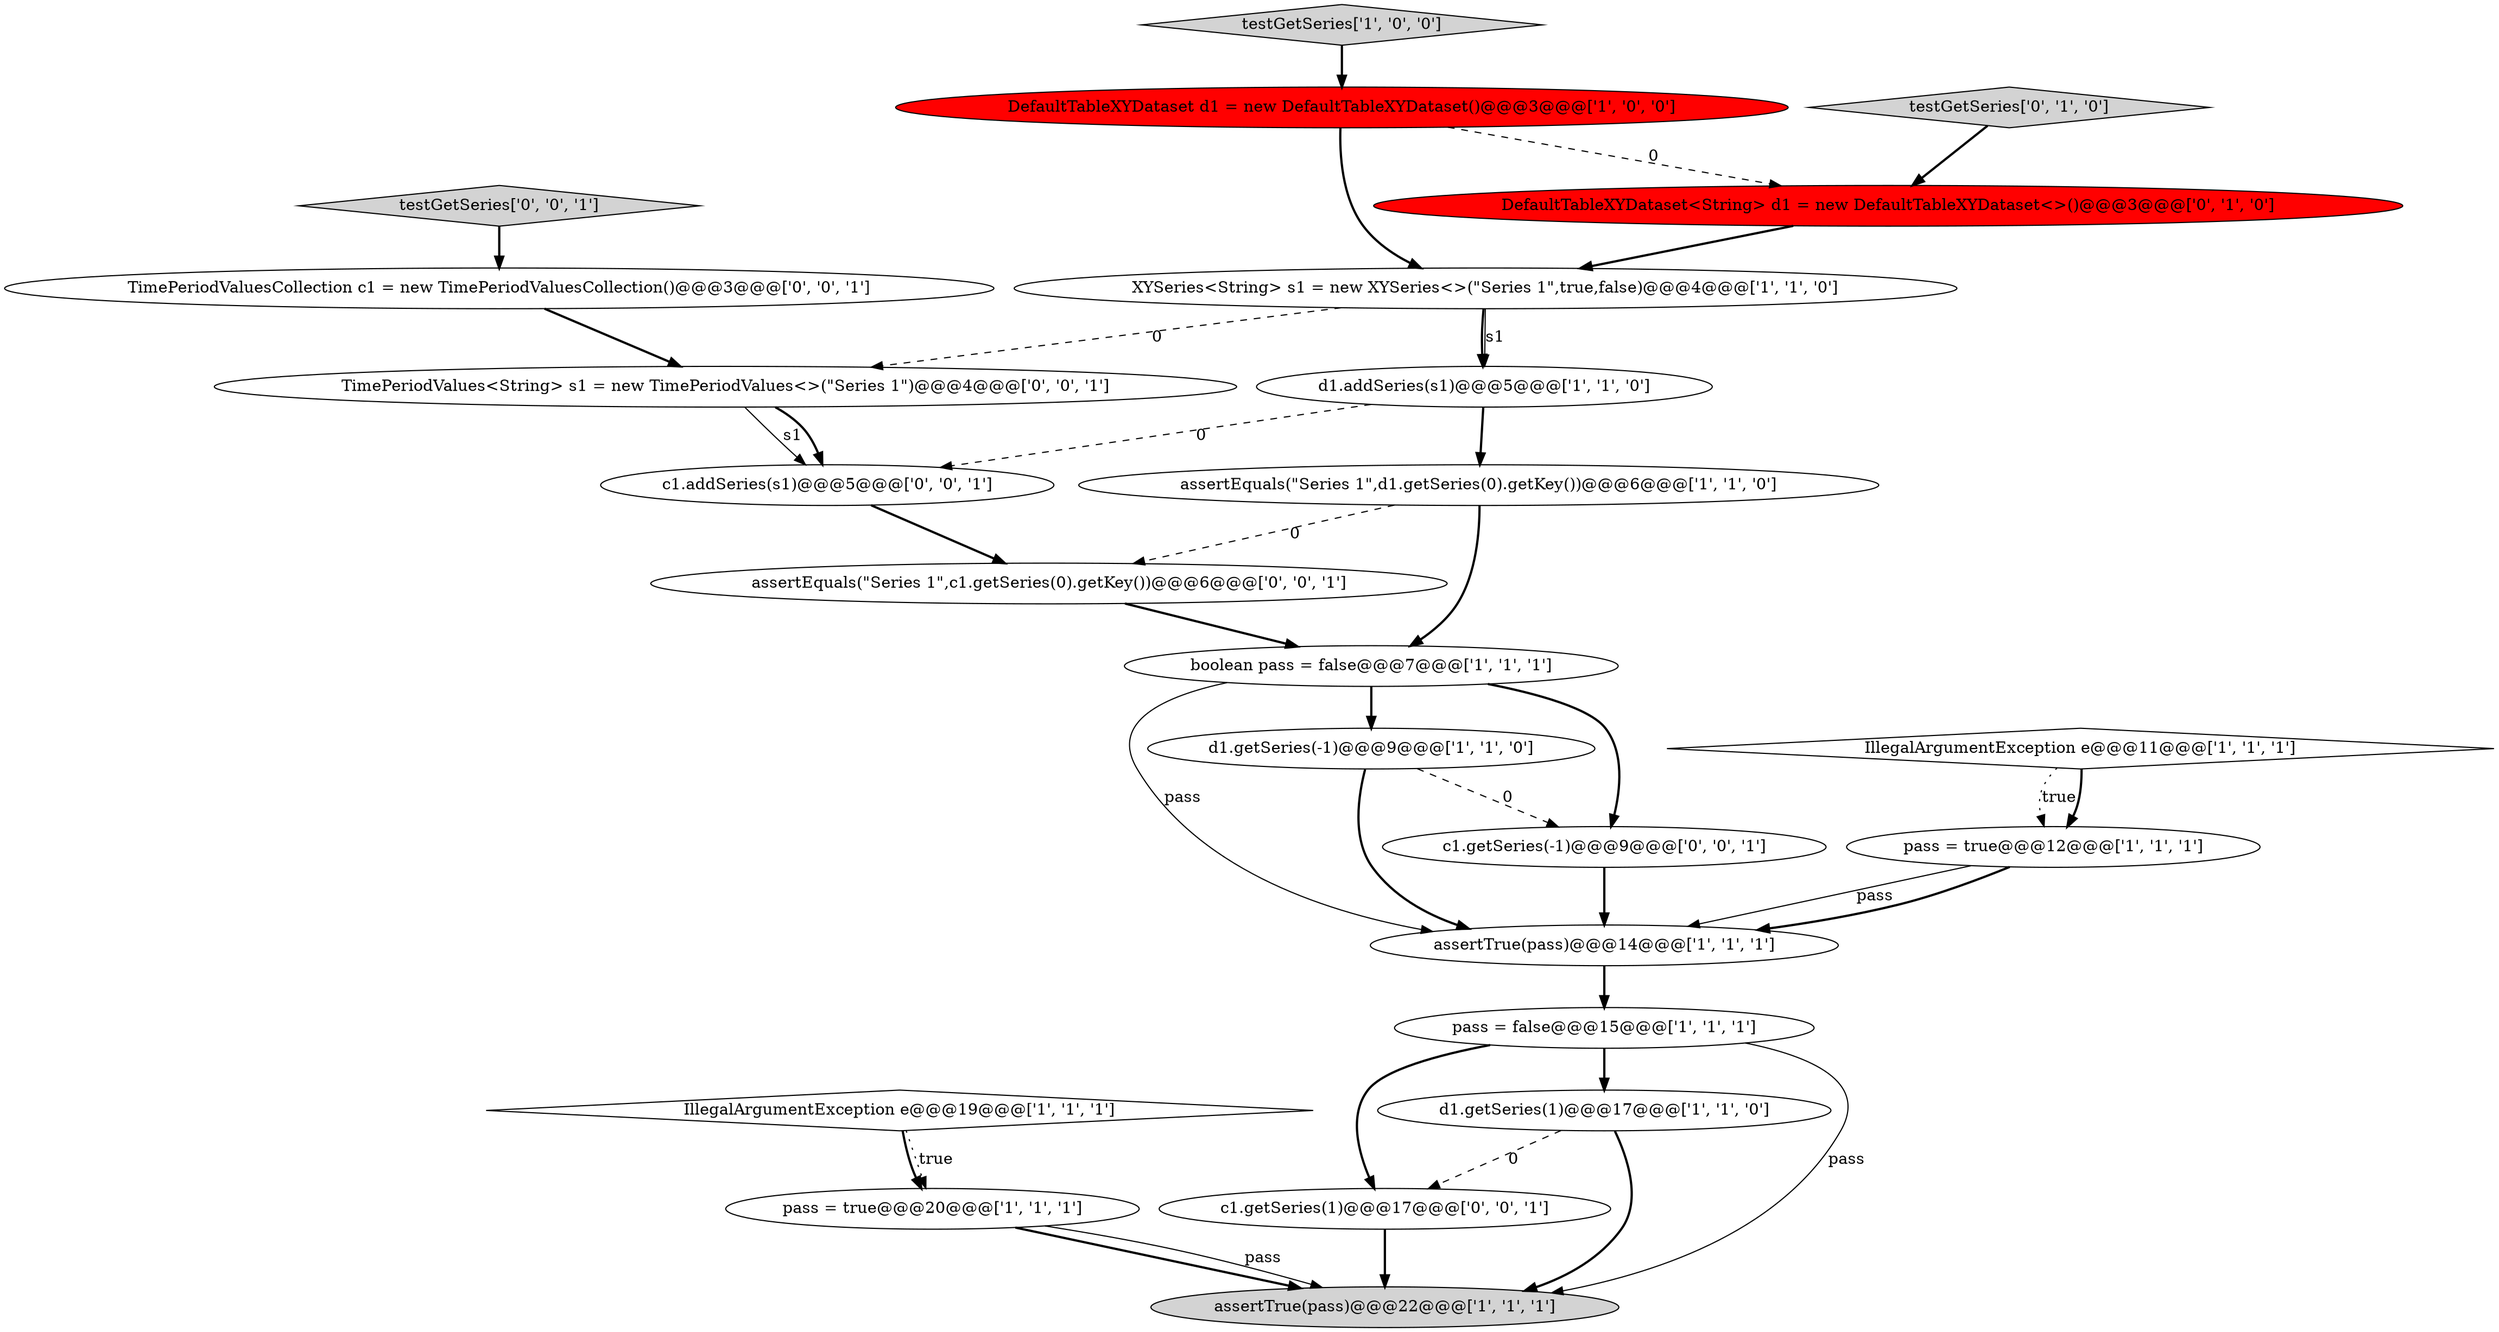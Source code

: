 digraph {
5 [style = filled, label = "assertTrue(pass)@@@14@@@['1', '1', '1']", fillcolor = white, shape = ellipse image = "AAA0AAABBB1BBB"];
7 [style = filled, label = "d1.getSeries(-1)@@@9@@@['1', '1', '0']", fillcolor = white, shape = ellipse image = "AAA0AAABBB1BBB"];
23 [style = filled, label = "assertEquals(\"Series 1\",c1.getSeries(0).getKey())@@@6@@@['0', '0', '1']", fillcolor = white, shape = ellipse image = "AAA0AAABBB3BBB"];
19 [style = filled, label = "testGetSeries['0', '0', '1']", fillcolor = lightgray, shape = diamond image = "AAA0AAABBB3BBB"];
22 [style = filled, label = "c1.getSeries(1)@@@17@@@['0', '0', '1']", fillcolor = white, shape = ellipse image = "AAA0AAABBB3BBB"];
20 [style = filled, label = "TimePeriodValuesCollection c1 = new TimePeriodValuesCollection()@@@3@@@['0', '0', '1']", fillcolor = white, shape = ellipse image = "AAA0AAABBB3BBB"];
4 [style = filled, label = "pass = true@@@12@@@['1', '1', '1']", fillcolor = white, shape = ellipse image = "AAA0AAABBB1BBB"];
6 [style = filled, label = "IllegalArgumentException e@@@19@@@['1', '1', '1']", fillcolor = white, shape = diamond image = "AAA0AAABBB1BBB"];
1 [style = filled, label = "boolean pass = false@@@7@@@['1', '1', '1']", fillcolor = white, shape = ellipse image = "AAA0AAABBB1BBB"];
10 [style = filled, label = "d1.getSeries(1)@@@17@@@['1', '1', '0']", fillcolor = white, shape = ellipse image = "AAA0AAABBB1BBB"];
12 [style = filled, label = "XYSeries<String> s1 = new XYSeries<>(\"Series 1\",true,false)@@@4@@@['1', '1', '0']", fillcolor = white, shape = ellipse image = "AAA0AAABBB1BBB"];
18 [style = filled, label = "c1.getSeries(-1)@@@9@@@['0', '0', '1']", fillcolor = white, shape = ellipse image = "AAA0AAABBB3BBB"];
13 [style = filled, label = "testGetSeries['1', '0', '0']", fillcolor = lightgray, shape = diamond image = "AAA0AAABBB1BBB"];
14 [style = filled, label = "assertEquals(\"Series 1\",d1.getSeries(0).getKey())@@@6@@@['1', '1', '0']", fillcolor = white, shape = ellipse image = "AAA0AAABBB1BBB"];
16 [style = filled, label = "DefaultTableXYDataset<String> d1 = new DefaultTableXYDataset<>()@@@3@@@['0', '1', '0']", fillcolor = red, shape = ellipse image = "AAA1AAABBB2BBB"];
2 [style = filled, label = "assertTrue(pass)@@@22@@@['1', '1', '1']", fillcolor = lightgray, shape = ellipse image = "AAA0AAABBB1BBB"];
3 [style = filled, label = "pass = true@@@20@@@['1', '1', '1']", fillcolor = white, shape = ellipse image = "AAA0AAABBB1BBB"];
9 [style = filled, label = "d1.addSeries(s1)@@@5@@@['1', '1', '0']", fillcolor = white, shape = ellipse image = "AAA0AAABBB1BBB"];
0 [style = filled, label = "DefaultTableXYDataset d1 = new DefaultTableXYDataset()@@@3@@@['1', '0', '0']", fillcolor = red, shape = ellipse image = "AAA1AAABBB1BBB"];
8 [style = filled, label = "IllegalArgumentException e@@@11@@@['1', '1', '1']", fillcolor = white, shape = diamond image = "AAA0AAABBB1BBB"];
11 [style = filled, label = "pass = false@@@15@@@['1', '1', '1']", fillcolor = white, shape = ellipse image = "AAA0AAABBB1BBB"];
15 [style = filled, label = "testGetSeries['0', '1', '0']", fillcolor = lightgray, shape = diamond image = "AAA0AAABBB2BBB"];
17 [style = filled, label = "TimePeriodValues<String> s1 = new TimePeriodValues<>(\"Series 1\")@@@4@@@['0', '0', '1']", fillcolor = white, shape = ellipse image = "AAA0AAABBB3BBB"];
21 [style = filled, label = "c1.addSeries(s1)@@@5@@@['0', '0', '1']", fillcolor = white, shape = ellipse image = "AAA0AAABBB3BBB"];
6->3 [style = bold, label=""];
11->2 [style = solid, label="pass"];
20->17 [style = bold, label=""];
22->2 [style = bold, label=""];
7->18 [style = dashed, label="0"];
17->21 [style = solid, label="s1"];
19->20 [style = bold, label=""];
0->12 [style = bold, label=""];
1->5 [style = solid, label="pass"];
0->16 [style = dashed, label="0"];
12->17 [style = dashed, label="0"];
1->18 [style = bold, label=""];
10->22 [style = dashed, label="0"];
12->9 [style = bold, label=""];
15->16 [style = bold, label=""];
1->7 [style = bold, label=""];
8->4 [style = dotted, label="true"];
14->1 [style = bold, label=""];
7->5 [style = bold, label=""];
14->23 [style = dashed, label="0"];
3->2 [style = bold, label=""];
9->21 [style = dashed, label="0"];
11->10 [style = bold, label=""];
18->5 [style = bold, label=""];
9->14 [style = bold, label=""];
11->22 [style = bold, label=""];
23->1 [style = bold, label=""];
4->5 [style = solid, label="pass"];
3->2 [style = solid, label="pass"];
12->9 [style = solid, label="s1"];
10->2 [style = bold, label=""];
5->11 [style = bold, label=""];
8->4 [style = bold, label=""];
6->3 [style = dotted, label="true"];
4->5 [style = bold, label=""];
16->12 [style = bold, label=""];
17->21 [style = bold, label=""];
13->0 [style = bold, label=""];
21->23 [style = bold, label=""];
}
